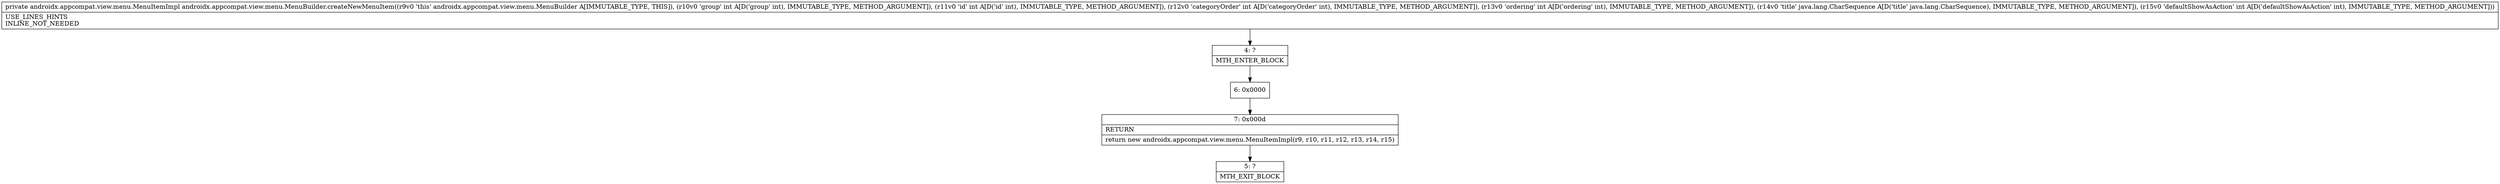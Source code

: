 digraph "CFG forandroidx.appcompat.view.menu.MenuBuilder.createNewMenuItem(IIIILjava\/lang\/CharSequence;I)Landroidx\/appcompat\/view\/menu\/MenuItemImpl;" {
Node_4 [shape=record,label="{4\:\ ?|MTH_ENTER_BLOCK\l}"];
Node_6 [shape=record,label="{6\:\ 0x0000}"];
Node_7 [shape=record,label="{7\:\ 0x000d|RETURN\l|return new androidx.appcompat.view.menu.MenuItemImpl(r9, r10, r11, r12, r13, r14, r15)\l}"];
Node_5 [shape=record,label="{5\:\ ?|MTH_EXIT_BLOCK\l}"];
MethodNode[shape=record,label="{private androidx.appcompat.view.menu.MenuItemImpl androidx.appcompat.view.menu.MenuBuilder.createNewMenuItem((r9v0 'this' androidx.appcompat.view.menu.MenuBuilder A[IMMUTABLE_TYPE, THIS]), (r10v0 'group' int A[D('group' int), IMMUTABLE_TYPE, METHOD_ARGUMENT]), (r11v0 'id' int A[D('id' int), IMMUTABLE_TYPE, METHOD_ARGUMENT]), (r12v0 'categoryOrder' int A[D('categoryOrder' int), IMMUTABLE_TYPE, METHOD_ARGUMENT]), (r13v0 'ordering' int A[D('ordering' int), IMMUTABLE_TYPE, METHOD_ARGUMENT]), (r14v0 'title' java.lang.CharSequence A[D('title' java.lang.CharSequence), IMMUTABLE_TYPE, METHOD_ARGUMENT]), (r15v0 'defaultShowAsAction' int A[D('defaultShowAsAction' int), IMMUTABLE_TYPE, METHOD_ARGUMENT]))  | USE_LINES_HINTS\lINLINE_NOT_NEEDED\l}"];
MethodNode -> Node_4;Node_4 -> Node_6;
Node_6 -> Node_7;
Node_7 -> Node_5;
}

